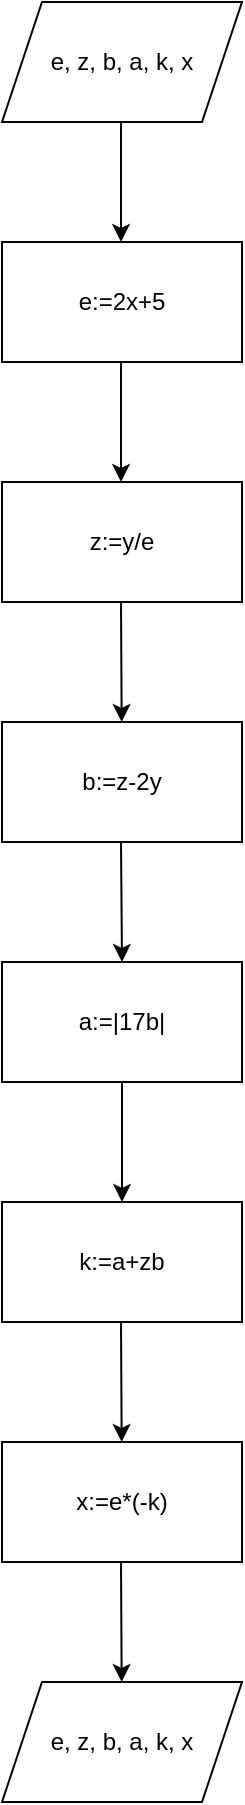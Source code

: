<mxfile version="22.1.21" type="github">
  <diagram id="C5RBs43oDa-KdzZeNtuy" name="Page-1">
    <mxGraphModel dx="2074" dy="1134" grid="1" gridSize="10" guides="1" tooltips="1" connect="1" arrows="1" fold="1" page="1" pageScale="1" pageWidth="1169" pageHeight="827" math="0" shadow="0">
      <root>
        <mxCell id="WIyWlLk6GJQsqaUBKTNV-0" />
        <mxCell id="WIyWlLk6GJQsqaUBKTNV-1" parent="WIyWlLk6GJQsqaUBKTNV-0" />
        <mxCell id="997N6U1jQOTKJU0UYvwZ-2" value="e, z, b, a, k, x" style="shape=parallelogram;perimeter=parallelogramPerimeter;whiteSpace=wrap;html=1;fixedSize=1;" vertex="1" parent="WIyWlLk6GJQsqaUBKTNV-1">
          <mxGeometry x="120" y="240" width="120" height="60" as="geometry" />
        </mxCell>
        <mxCell id="997N6U1jQOTKJU0UYvwZ-6" value="e:=2x+5" style="rounded=0;whiteSpace=wrap;html=1;" vertex="1" parent="WIyWlLk6GJQsqaUBKTNV-1">
          <mxGeometry x="120" y="360" width="120" height="60" as="geometry" />
        </mxCell>
        <mxCell id="997N6U1jQOTKJU0UYvwZ-7" value="z:=y/e" style="rounded=0;whiteSpace=wrap;html=1;" vertex="1" parent="WIyWlLk6GJQsqaUBKTNV-1">
          <mxGeometry x="120" y="480" width="120" height="60" as="geometry" />
        </mxCell>
        <mxCell id="997N6U1jQOTKJU0UYvwZ-8" value="" style="endArrow=classic;html=1;rounded=0;" edge="1" parent="WIyWlLk6GJQsqaUBKTNV-1">
          <mxGeometry width="50" height="50" relative="1" as="geometry">
            <mxPoint x="179.5" y="420" as="sourcePoint" />
            <mxPoint x="179.5" y="480" as="targetPoint" />
          </mxGeometry>
        </mxCell>
        <mxCell id="997N6U1jQOTKJU0UYvwZ-9" value="" style="endArrow=classic;html=1;rounded=0;" edge="1" parent="WIyWlLk6GJQsqaUBKTNV-1">
          <mxGeometry width="50" height="50" relative="1" as="geometry">
            <mxPoint x="179.5" y="300" as="sourcePoint" />
            <mxPoint x="179.5" y="360" as="targetPoint" />
          </mxGeometry>
        </mxCell>
        <mxCell id="997N6U1jQOTKJU0UYvwZ-10" value="" style="endArrow=classic;html=1;rounded=0;" edge="1" parent="WIyWlLk6GJQsqaUBKTNV-1" target="997N6U1jQOTKJU0UYvwZ-11">
          <mxGeometry width="50" height="50" relative="1" as="geometry">
            <mxPoint x="179.5" y="540" as="sourcePoint" />
            <mxPoint x="179.5" y="600" as="targetPoint" />
          </mxGeometry>
        </mxCell>
        <mxCell id="997N6U1jQOTKJU0UYvwZ-11" value="&lt;div&gt;b:=z-2y&lt;/div&gt;" style="rounded=0;whiteSpace=wrap;html=1;" vertex="1" parent="WIyWlLk6GJQsqaUBKTNV-1">
          <mxGeometry x="120" y="600" width="120" height="60" as="geometry" />
        </mxCell>
        <mxCell id="997N6U1jQOTKJU0UYvwZ-12" value="" style="endArrow=classic;html=1;rounded=0;" edge="1" parent="WIyWlLk6GJQsqaUBKTNV-1">
          <mxGeometry width="50" height="50" relative="1" as="geometry">
            <mxPoint x="179.5" y="660" as="sourcePoint" />
            <mxPoint x="180" y="720" as="targetPoint" />
          </mxGeometry>
        </mxCell>
        <mxCell id="997N6U1jQOTKJU0UYvwZ-14" value="a:=|17b|" style="rounded=0;whiteSpace=wrap;html=1;" vertex="1" parent="WIyWlLk6GJQsqaUBKTNV-1">
          <mxGeometry x="120" y="720" width="120" height="60" as="geometry" />
        </mxCell>
        <mxCell id="997N6U1jQOTKJU0UYvwZ-15" value="" style="endArrow=classic;html=1;rounded=0;" edge="1" parent="WIyWlLk6GJQsqaUBKTNV-1" target="997N6U1jQOTKJU0UYvwZ-16">
          <mxGeometry width="50" height="50" relative="1" as="geometry">
            <mxPoint x="180" y="780" as="sourcePoint" />
            <mxPoint x="180.5" y="840" as="targetPoint" />
          </mxGeometry>
        </mxCell>
        <mxCell id="997N6U1jQOTKJU0UYvwZ-16" value="k:=a+zb" style="rounded=0;whiteSpace=wrap;html=1;" vertex="1" parent="WIyWlLk6GJQsqaUBKTNV-1">
          <mxGeometry x="120" y="840" width="120" height="60" as="geometry" />
        </mxCell>
        <mxCell id="997N6U1jQOTKJU0UYvwZ-17" value="" style="endArrow=classic;html=1;rounded=0;" edge="1" parent="WIyWlLk6GJQsqaUBKTNV-1" target="997N6U1jQOTKJU0UYvwZ-18">
          <mxGeometry width="50" height="50" relative="1" as="geometry">
            <mxPoint x="179.5" y="900" as="sourcePoint" />
            <mxPoint x="179.5" y="960" as="targetPoint" />
          </mxGeometry>
        </mxCell>
        <mxCell id="997N6U1jQOTKJU0UYvwZ-18" value="x:=e*(-k)" style="rounded=0;whiteSpace=wrap;html=1;" vertex="1" parent="WIyWlLk6GJQsqaUBKTNV-1">
          <mxGeometry x="120" y="960" width="120" height="60" as="geometry" />
        </mxCell>
        <mxCell id="997N6U1jQOTKJU0UYvwZ-19" value="" style="endArrow=classic;html=1;rounded=0;" edge="1" parent="WIyWlLk6GJQsqaUBKTNV-1" target="997N6U1jQOTKJU0UYvwZ-20">
          <mxGeometry width="50" height="50" relative="1" as="geometry">
            <mxPoint x="179.5" y="1020" as="sourcePoint" />
            <mxPoint x="180" y="1080" as="targetPoint" />
          </mxGeometry>
        </mxCell>
        <mxCell id="997N6U1jQOTKJU0UYvwZ-20" value="e, z, b, a, k, x" style="shape=parallelogram;perimeter=parallelogramPerimeter;whiteSpace=wrap;html=1;fixedSize=1;" vertex="1" parent="WIyWlLk6GJQsqaUBKTNV-1">
          <mxGeometry x="120" y="1080" width="120" height="60" as="geometry" />
        </mxCell>
      </root>
    </mxGraphModel>
  </diagram>
</mxfile>
